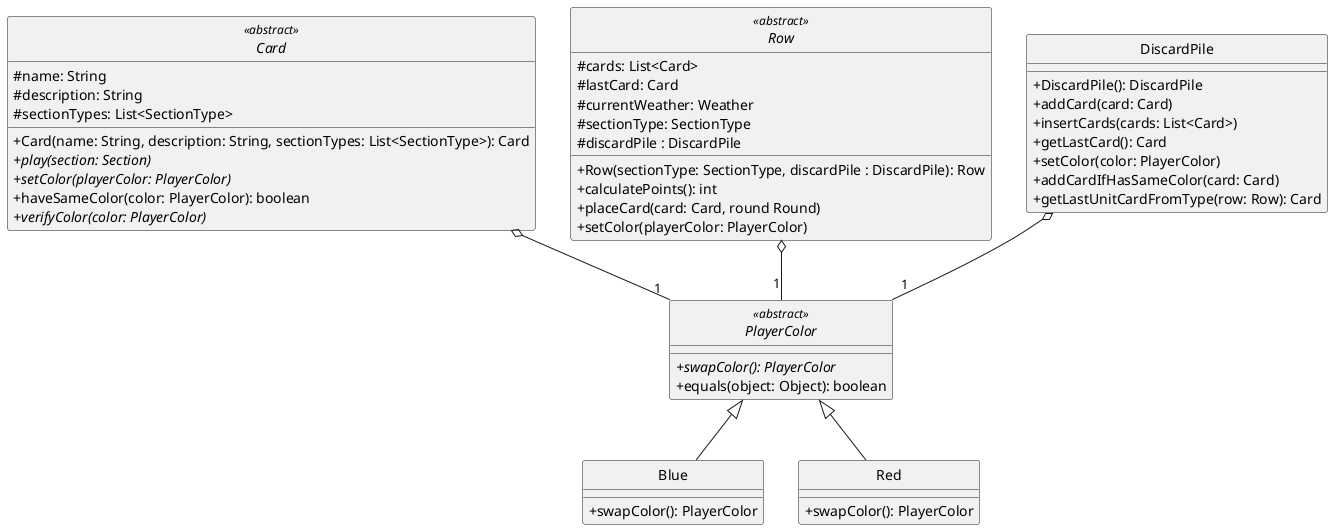 @startuml

skinparam monochrome true
hide circle
skinparam classAttributeIconSize 0

abstract class Card <<abstract>> {
  #name: String
  #description: String
  #sectionTypes: List<SectionType>
  +Card(name: String, description: String, sectionTypes: List<SectionType>): Card
  +{abstract}play(section: Section)
  +{abstract}setColor(playerColor: PlayerColor)
  +haveSameColor(color: PlayerColor): boolean
  +{abstract}verifyColor(color: PlayerColor)
}

abstract class Row <<abstract>> {
  #cards: List<Card>
  #lastCard: Card
  #currentWeather: Weather
  #sectionType: SectionType
  #discardPile : DiscardPile
  +Row(sectionType: SectionType, discardPile : DiscardPile): Row
  +calculatePoints(): int
  +placeCard(card: Card, round Round)
  +setColor(playerColor: PlayerColor)
}

class DiscardPile {
  +DiscardPile(): DiscardPile
  +addCard(card: Card)
  +insertCards(cards: List<Card>)
  +getLastCard(): Card
  +setColor(color: PlayerColor)
  +addCardIfHasSameColor(card: Card)
  +getLastUnitCardFromType(row: Row): Card
}

abstract class PlayerColor <<abstract>> {
  +{abstract}swapColor(): PlayerColor
  +equals(object: Object): boolean
}

class Blue {
  +swapColor(): PlayerColor
}

class Red {
  +swapColor(): PlayerColor
}

Card o-- "1" PlayerColor
Row  o-- "1" PlayerColor
DiscardPile o-- "1" PlayerColor

PlayerColor <|-- Blue
PlayerColor <|-- Red

@enduml